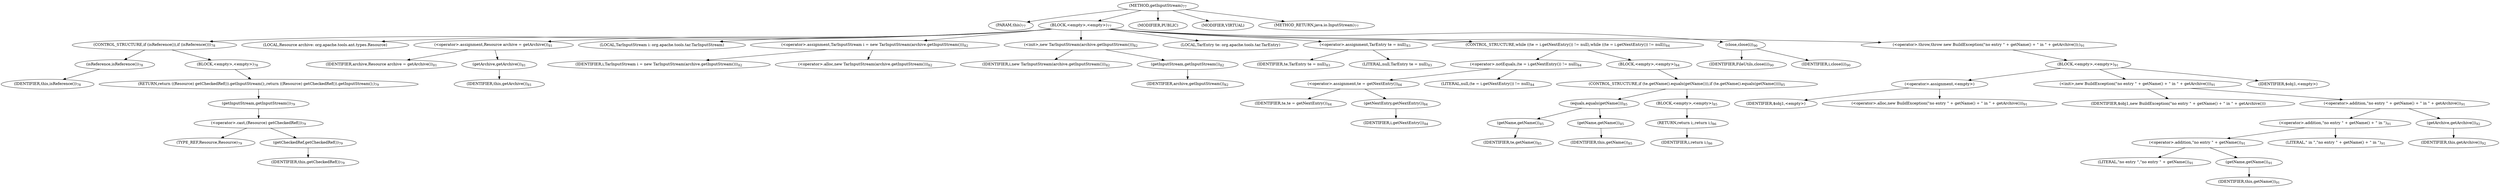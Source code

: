 digraph "getInputStream" {  
"127" [label = <(METHOD,getInputStream)<SUB>77</SUB>> ]
"10" [label = <(PARAM,this)<SUB>77</SUB>> ]
"128" [label = <(BLOCK,&lt;empty&gt;,&lt;empty&gt;)<SUB>77</SUB>> ]
"129" [label = <(CONTROL_STRUCTURE,if (isReference()),if (isReference()))<SUB>78</SUB>> ]
"130" [label = <(isReference,isReference())<SUB>78</SUB>> ]
"9" [label = <(IDENTIFIER,this,isReference())<SUB>78</SUB>> ]
"131" [label = <(BLOCK,&lt;empty&gt;,&lt;empty&gt;)<SUB>78</SUB>> ]
"132" [label = <(RETURN,return ((Resource) getCheckedRef()).getInputStream();,return ((Resource) getCheckedRef()).getInputStream();)<SUB>79</SUB>> ]
"133" [label = <(getInputStream,getInputStream())<SUB>79</SUB>> ]
"134" [label = <(&lt;operator&gt;.cast,(Resource) getCheckedRef())<SUB>79</SUB>> ]
"135" [label = <(TYPE_REF,Resource,Resource)<SUB>79</SUB>> ]
"136" [label = <(getCheckedRef,getCheckedRef())<SUB>79</SUB>> ]
"11" [label = <(IDENTIFIER,this,getCheckedRef())<SUB>79</SUB>> ]
"137" [label = <(LOCAL,Resource archive: org.apache.tools.ant.types.Resource)> ]
"138" [label = <(&lt;operator&gt;.assignment,Resource archive = getArchive())<SUB>81</SUB>> ]
"139" [label = <(IDENTIFIER,archive,Resource archive = getArchive())<SUB>81</SUB>> ]
"140" [label = <(getArchive,getArchive())<SUB>81</SUB>> ]
"12" [label = <(IDENTIFIER,this,getArchive())<SUB>81</SUB>> ]
"14" [label = <(LOCAL,TarInputStream i: org.apache.tools.tar.TarInputStream)> ]
"141" [label = <(&lt;operator&gt;.assignment,TarInputStream i = new TarInputStream(archive.getInputStream()))<SUB>82</SUB>> ]
"142" [label = <(IDENTIFIER,i,TarInputStream i = new TarInputStream(archive.getInputStream()))<SUB>82</SUB>> ]
"143" [label = <(&lt;operator&gt;.alloc,new TarInputStream(archive.getInputStream()))<SUB>82</SUB>> ]
"144" [label = <(&lt;init&gt;,new TarInputStream(archive.getInputStream()))<SUB>82</SUB>> ]
"13" [label = <(IDENTIFIER,i,new TarInputStream(archive.getInputStream()))<SUB>82</SUB>> ]
"145" [label = <(getInputStream,getInputStream())<SUB>82</SUB>> ]
"146" [label = <(IDENTIFIER,archive,getInputStream())<SUB>82</SUB>> ]
"147" [label = <(LOCAL,TarEntry te: org.apache.tools.tar.TarEntry)> ]
"148" [label = <(&lt;operator&gt;.assignment,TarEntry te = null)<SUB>83</SUB>> ]
"149" [label = <(IDENTIFIER,te,TarEntry te = null)<SUB>83</SUB>> ]
"150" [label = <(LITERAL,null,TarEntry te = null)<SUB>83</SUB>> ]
"151" [label = <(CONTROL_STRUCTURE,while ((te = i.getNextEntry()) != null),while ((te = i.getNextEntry()) != null))<SUB>84</SUB>> ]
"152" [label = <(&lt;operator&gt;.notEquals,(te = i.getNextEntry()) != null)<SUB>84</SUB>> ]
"153" [label = <(&lt;operator&gt;.assignment,te = getNextEntry())<SUB>84</SUB>> ]
"154" [label = <(IDENTIFIER,te,te = getNextEntry())<SUB>84</SUB>> ]
"155" [label = <(getNextEntry,getNextEntry())<SUB>84</SUB>> ]
"156" [label = <(IDENTIFIER,i,getNextEntry())<SUB>84</SUB>> ]
"157" [label = <(LITERAL,null,(te = i.getNextEntry()) != null)<SUB>84</SUB>> ]
"158" [label = <(BLOCK,&lt;empty&gt;,&lt;empty&gt;)<SUB>84</SUB>> ]
"159" [label = <(CONTROL_STRUCTURE,if (te.getName().equals(getName())),if (te.getName().equals(getName())))<SUB>85</SUB>> ]
"160" [label = <(equals,equals(getName()))<SUB>85</SUB>> ]
"161" [label = <(getName,getName())<SUB>85</SUB>> ]
"162" [label = <(IDENTIFIER,te,getName())<SUB>85</SUB>> ]
"163" [label = <(getName,getName())<SUB>85</SUB>> ]
"15" [label = <(IDENTIFIER,this,getName())<SUB>85</SUB>> ]
"164" [label = <(BLOCK,&lt;empty&gt;,&lt;empty&gt;)<SUB>85</SUB>> ]
"165" [label = <(RETURN,return i;,return i;)<SUB>86</SUB>> ]
"166" [label = <(IDENTIFIER,i,return i;)<SUB>86</SUB>> ]
"167" [label = <(close,close(i))<SUB>90</SUB>> ]
"168" [label = <(IDENTIFIER,FileUtils,close(i))<SUB>90</SUB>> ]
"169" [label = <(IDENTIFIER,i,close(i))<SUB>90</SUB>> ]
"170" [label = <(&lt;operator&gt;.throw,throw new BuildException(&quot;no entry &quot; + getName() + &quot; in &quot; + getArchive());)<SUB>91</SUB>> ]
"171" [label = <(BLOCK,&lt;empty&gt;,&lt;empty&gt;)<SUB>91</SUB>> ]
"172" [label = <(&lt;operator&gt;.assignment,&lt;empty&gt;)> ]
"173" [label = <(IDENTIFIER,$obj1,&lt;empty&gt;)> ]
"174" [label = <(&lt;operator&gt;.alloc,new BuildException(&quot;no entry &quot; + getName() + &quot; in &quot; + getArchive()))<SUB>91</SUB>> ]
"175" [label = <(&lt;init&gt;,new BuildException(&quot;no entry &quot; + getName() + &quot; in &quot; + getArchive()))<SUB>91</SUB>> ]
"176" [label = <(IDENTIFIER,$obj1,new BuildException(&quot;no entry &quot; + getName() + &quot; in &quot; + getArchive()))> ]
"177" [label = <(&lt;operator&gt;.addition,&quot;no entry &quot; + getName() + &quot; in &quot; + getArchive())<SUB>91</SUB>> ]
"178" [label = <(&lt;operator&gt;.addition,&quot;no entry &quot; + getName() + &quot; in &quot;)<SUB>91</SUB>> ]
"179" [label = <(&lt;operator&gt;.addition,&quot;no entry &quot; + getName())<SUB>91</SUB>> ]
"180" [label = <(LITERAL,&quot;no entry &quot;,&quot;no entry &quot; + getName())<SUB>91</SUB>> ]
"181" [label = <(getName,getName())<SUB>91</SUB>> ]
"16" [label = <(IDENTIFIER,this,getName())<SUB>91</SUB>> ]
"182" [label = <(LITERAL,&quot; in &quot;,&quot;no entry &quot; + getName() + &quot; in &quot;)<SUB>91</SUB>> ]
"183" [label = <(getArchive,getArchive())<SUB>92</SUB>> ]
"17" [label = <(IDENTIFIER,this,getArchive())<SUB>92</SUB>> ]
"184" [label = <(IDENTIFIER,$obj1,&lt;empty&gt;)> ]
"185" [label = <(MODIFIER,PUBLIC)> ]
"186" [label = <(MODIFIER,VIRTUAL)> ]
"187" [label = <(METHOD_RETURN,java.io.InputStream)<SUB>77</SUB>> ]
  "127" -> "10" 
  "127" -> "128" 
  "127" -> "185" 
  "127" -> "186" 
  "127" -> "187" 
  "128" -> "129" 
  "128" -> "137" 
  "128" -> "138" 
  "128" -> "14" 
  "128" -> "141" 
  "128" -> "144" 
  "128" -> "147" 
  "128" -> "148" 
  "128" -> "151" 
  "128" -> "167" 
  "128" -> "170" 
  "129" -> "130" 
  "129" -> "131" 
  "130" -> "9" 
  "131" -> "132" 
  "132" -> "133" 
  "133" -> "134" 
  "134" -> "135" 
  "134" -> "136" 
  "136" -> "11" 
  "138" -> "139" 
  "138" -> "140" 
  "140" -> "12" 
  "141" -> "142" 
  "141" -> "143" 
  "144" -> "13" 
  "144" -> "145" 
  "145" -> "146" 
  "148" -> "149" 
  "148" -> "150" 
  "151" -> "152" 
  "151" -> "158" 
  "152" -> "153" 
  "152" -> "157" 
  "153" -> "154" 
  "153" -> "155" 
  "155" -> "156" 
  "158" -> "159" 
  "159" -> "160" 
  "159" -> "164" 
  "160" -> "161" 
  "160" -> "163" 
  "161" -> "162" 
  "163" -> "15" 
  "164" -> "165" 
  "165" -> "166" 
  "167" -> "168" 
  "167" -> "169" 
  "170" -> "171" 
  "171" -> "172" 
  "171" -> "175" 
  "171" -> "184" 
  "172" -> "173" 
  "172" -> "174" 
  "175" -> "176" 
  "175" -> "177" 
  "177" -> "178" 
  "177" -> "183" 
  "178" -> "179" 
  "178" -> "182" 
  "179" -> "180" 
  "179" -> "181" 
  "181" -> "16" 
  "183" -> "17" 
}
